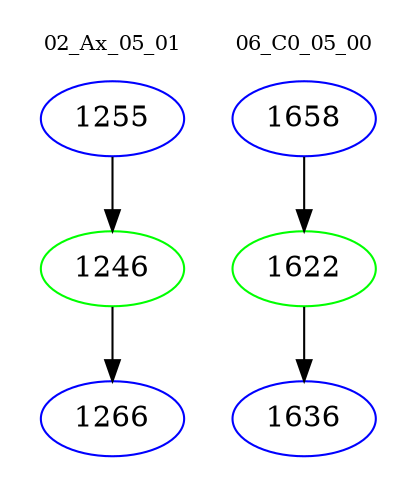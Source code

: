 digraph{
subgraph cluster_0 {
color = white
label = "02_Ax_05_01";
fontsize=10;
T0_1255 [label="1255", color="blue"]
T0_1255 -> T0_1246 [color="black"]
T0_1246 [label="1246", color="green"]
T0_1246 -> T0_1266 [color="black"]
T0_1266 [label="1266", color="blue"]
}
subgraph cluster_1 {
color = white
label = "06_C0_05_00";
fontsize=10;
T1_1658 [label="1658", color="blue"]
T1_1658 -> T1_1622 [color="black"]
T1_1622 [label="1622", color="green"]
T1_1622 -> T1_1636 [color="black"]
T1_1636 [label="1636", color="blue"]
}
}
